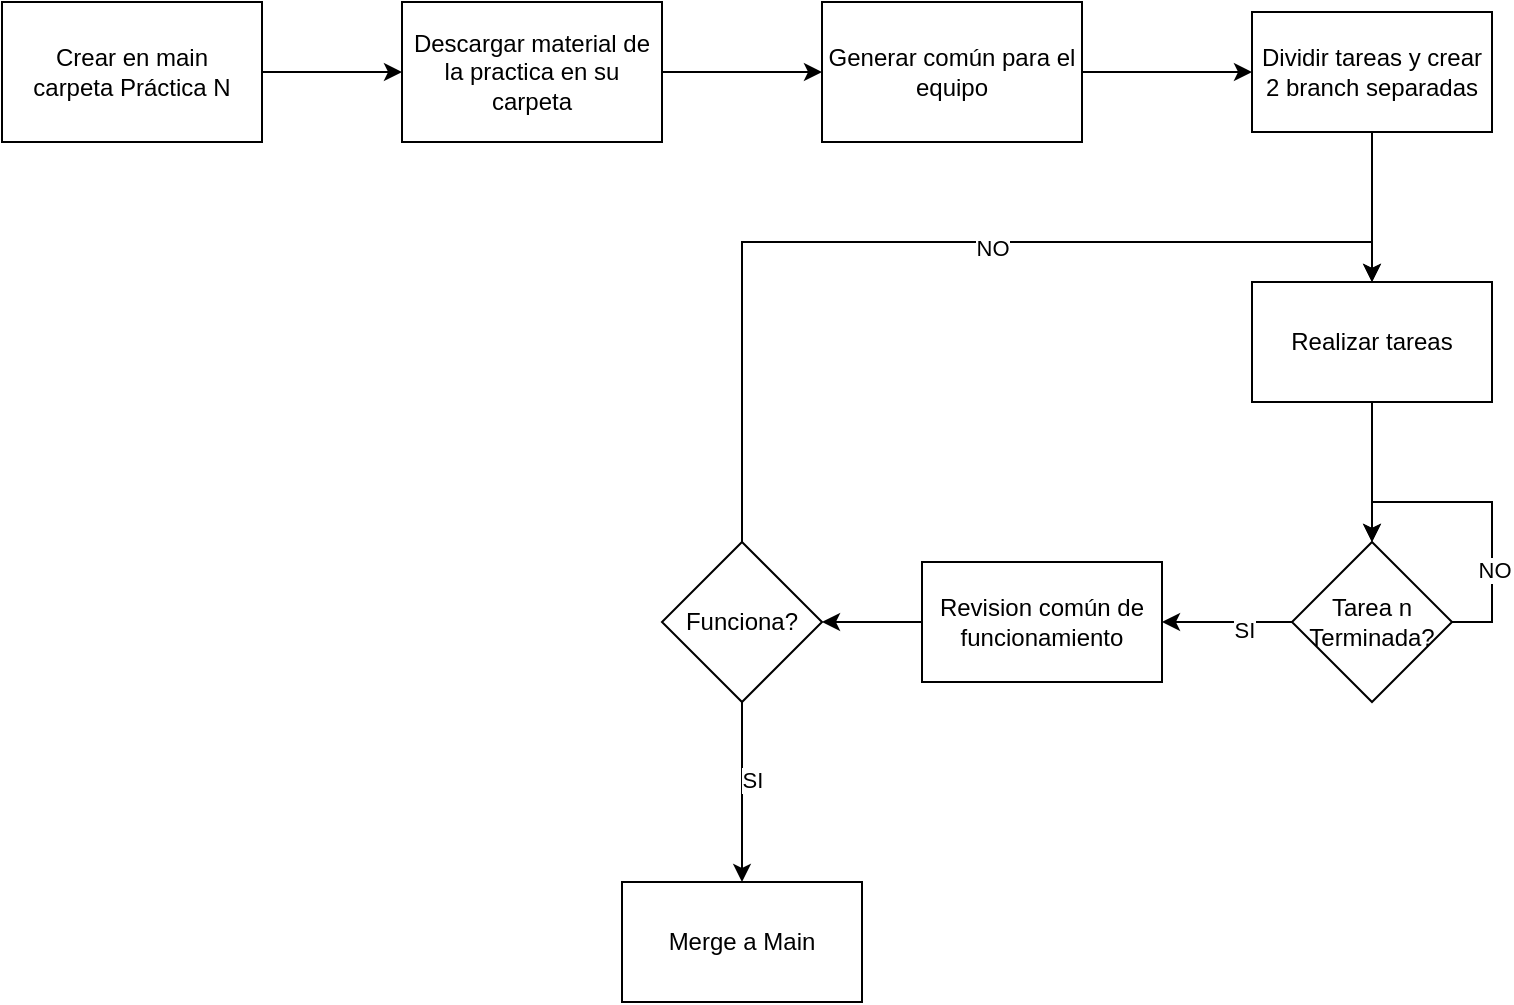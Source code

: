 <mxfile version="22.0.5" type="github">
  <diagram name="Page-1" id="ozxdBf5o1T0y6ycwpzWR">
    <mxGraphModel dx="857" dy="508" grid="1" gridSize="10" guides="1" tooltips="1" connect="1" arrows="1" fold="1" page="1" pageScale="1" pageWidth="850" pageHeight="1100" math="0" shadow="0">
      <root>
        <mxCell id="0" />
        <mxCell id="1" parent="0" />
        <mxCell id="duuN96d6mN_fn4IOZpLF-4" value="" style="edgeStyle=orthogonalEdgeStyle;rounded=0;orthogonalLoop=1;jettySize=auto;html=1;" edge="1" parent="1" source="duuN96d6mN_fn4IOZpLF-1" target="duuN96d6mN_fn4IOZpLF-3">
          <mxGeometry relative="1" as="geometry" />
        </mxCell>
        <mxCell id="duuN96d6mN_fn4IOZpLF-1" value="&lt;div&gt;Crear en main&lt;/div&gt;&lt;div&gt;carpeta Práctica N&lt;br&gt;&lt;/div&gt;" style="rounded=0;whiteSpace=wrap;html=1;" vertex="1" parent="1">
          <mxGeometry x="80" y="190" width="130" height="70" as="geometry" />
        </mxCell>
        <mxCell id="duuN96d6mN_fn4IOZpLF-6" value="" style="edgeStyle=orthogonalEdgeStyle;rounded=0;orthogonalLoop=1;jettySize=auto;html=1;" edge="1" parent="1" source="duuN96d6mN_fn4IOZpLF-3" target="duuN96d6mN_fn4IOZpLF-5">
          <mxGeometry relative="1" as="geometry" />
        </mxCell>
        <mxCell id="duuN96d6mN_fn4IOZpLF-3" value="Descargar material de la practica en su carpeta " style="whiteSpace=wrap;html=1;rounded=0;" vertex="1" parent="1">
          <mxGeometry x="280" y="190" width="130" height="70" as="geometry" />
        </mxCell>
        <mxCell id="duuN96d6mN_fn4IOZpLF-8" value="" style="edgeStyle=orthogonalEdgeStyle;rounded=0;orthogonalLoop=1;jettySize=auto;html=1;" edge="1" parent="1" source="duuN96d6mN_fn4IOZpLF-5" target="duuN96d6mN_fn4IOZpLF-7">
          <mxGeometry relative="1" as="geometry" />
        </mxCell>
        <mxCell id="duuN96d6mN_fn4IOZpLF-5" value="Generar común para el equipo" style="whiteSpace=wrap;html=1;rounded=0;" vertex="1" parent="1">
          <mxGeometry x="490" y="190" width="130" height="70" as="geometry" />
        </mxCell>
        <mxCell id="duuN96d6mN_fn4IOZpLF-10" value="" style="edgeStyle=orthogonalEdgeStyle;rounded=0;orthogonalLoop=1;jettySize=auto;html=1;" edge="1" parent="1" source="duuN96d6mN_fn4IOZpLF-7" target="duuN96d6mN_fn4IOZpLF-9">
          <mxGeometry relative="1" as="geometry" />
        </mxCell>
        <mxCell id="duuN96d6mN_fn4IOZpLF-7" value="Dividir tareas y crear 2 branch separadas" style="whiteSpace=wrap;html=1;rounded=0;" vertex="1" parent="1">
          <mxGeometry x="705" y="195" width="120" height="60" as="geometry" />
        </mxCell>
        <mxCell id="duuN96d6mN_fn4IOZpLF-12" value="" style="edgeStyle=orthogonalEdgeStyle;rounded=0;orthogonalLoop=1;jettySize=auto;html=1;" edge="1" parent="1" source="duuN96d6mN_fn4IOZpLF-9" target="duuN96d6mN_fn4IOZpLF-11">
          <mxGeometry relative="1" as="geometry" />
        </mxCell>
        <mxCell id="duuN96d6mN_fn4IOZpLF-9" value="Realizar tareas" style="whiteSpace=wrap;html=1;rounded=0;" vertex="1" parent="1">
          <mxGeometry x="705" y="330" width="120" height="60" as="geometry" />
        </mxCell>
        <mxCell id="duuN96d6mN_fn4IOZpLF-14" value="" style="edgeStyle=orthogonalEdgeStyle;rounded=0;orthogonalLoop=1;jettySize=auto;html=1;" edge="1" parent="1" source="duuN96d6mN_fn4IOZpLF-11" target="duuN96d6mN_fn4IOZpLF-20">
          <mxGeometry relative="1" as="geometry">
            <mxPoint x="665" y="500" as="targetPoint" />
          </mxGeometry>
        </mxCell>
        <mxCell id="duuN96d6mN_fn4IOZpLF-19" value="SI" style="edgeLabel;html=1;align=center;verticalAlign=middle;resizable=0;points=[];" vertex="1" connectable="0" parent="duuN96d6mN_fn4IOZpLF-14">
          <mxGeometry x="-0.267" y="4" relative="1" as="geometry">
            <mxPoint as="offset" />
          </mxGeometry>
        </mxCell>
        <mxCell id="duuN96d6mN_fn4IOZpLF-11" value="&lt;div&gt;Tarea n&lt;/div&gt;&lt;div&gt;Terminada?&lt;br&gt;&lt;/div&gt;" style="rhombus;whiteSpace=wrap;html=1;rounded=0;" vertex="1" parent="1">
          <mxGeometry x="725" y="460" width="80" height="80" as="geometry" />
        </mxCell>
        <mxCell id="duuN96d6mN_fn4IOZpLF-15" style="edgeStyle=orthogonalEdgeStyle;rounded=0;orthogonalLoop=1;jettySize=auto;html=1;exitX=1;exitY=0.5;exitDx=0;exitDy=0;entryX=0.5;entryY=0;entryDx=0;entryDy=0;" edge="1" parent="1" source="duuN96d6mN_fn4IOZpLF-11" target="duuN96d6mN_fn4IOZpLF-11">
          <mxGeometry relative="1" as="geometry">
            <Array as="points">
              <mxPoint x="825" y="500" />
              <mxPoint x="825" y="440" />
              <mxPoint x="765" y="440" />
            </Array>
          </mxGeometry>
        </mxCell>
        <mxCell id="duuN96d6mN_fn4IOZpLF-18" value="NO" style="edgeLabel;html=1;align=center;verticalAlign=middle;resizable=0;points=[];" vertex="1" connectable="0" parent="duuN96d6mN_fn4IOZpLF-15">
          <mxGeometry x="-0.426" y="-1" relative="1" as="geometry">
            <mxPoint as="offset" />
          </mxGeometry>
        </mxCell>
        <mxCell id="duuN96d6mN_fn4IOZpLF-22" value="" style="edgeStyle=orthogonalEdgeStyle;rounded=0;orthogonalLoop=1;jettySize=auto;html=1;" edge="1" parent="1" source="duuN96d6mN_fn4IOZpLF-20" target="duuN96d6mN_fn4IOZpLF-21">
          <mxGeometry relative="1" as="geometry" />
        </mxCell>
        <mxCell id="duuN96d6mN_fn4IOZpLF-20" value="Revision común de funcionamiento" style="whiteSpace=wrap;html=1;rounded=0;" vertex="1" parent="1">
          <mxGeometry x="540" y="470" width="120" height="60" as="geometry" />
        </mxCell>
        <mxCell id="duuN96d6mN_fn4IOZpLF-23" style="edgeStyle=orthogonalEdgeStyle;rounded=0;orthogonalLoop=1;jettySize=auto;html=1;exitX=0.5;exitY=0;exitDx=0;exitDy=0;entryX=0.5;entryY=0;entryDx=0;entryDy=0;" edge="1" parent="1" source="duuN96d6mN_fn4IOZpLF-21" target="duuN96d6mN_fn4IOZpLF-9">
          <mxGeometry relative="1" as="geometry" />
        </mxCell>
        <mxCell id="duuN96d6mN_fn4IOZpLF-24" value="NO" style="edgeLabel;html=1;align=center;verticalAlign=middle;resizable=0;points=[];" vertex="1" connectable="0" parent="duuN96d6mN_fn4IOZpLF-23">
          <mxGeometry x="0.132" y="-3" relative="1" as="geometry">
            <mxPoint as="offset" />
          </mxGeometry>
        </mxCell>
        <mxCell id="duuN96d6mN_fn4IOZpLF-26" value="" style="edgeStyle=orthogonalEdgeStyle;rounded=0;orthogonalLoop=1;jettySize=auto;html=1;" edge="1" parent="1" source="duuN96d6mN_fn4IOZpLF-21" target="duuN96d6mN_fn4IOZpLF-25">
          <mxGeometry relative="1" as="geometry" />
        </mxCell>
        <mxCell id="duuN96d6mN_fn4IOZpLF-27" value="SI" style="edgeLabel;html=1;align=center;verticalAlign=middle;resizable=0;points=[];" vertex="1" connectable="0" parent="duuN96d6mN_fn4IOZpLF-26">
          <mxGeometry x="-0.148" y="5" relative="1" as="geometry">
            <mxPoint as="offset" />
          </mxGeometry>
        </mxCell>
        <mxCell id="duuN96d6mN_fn4IOZpLF-21" value="Funciona?" style="rhombus;whiteSpace=wrap;html=1;rounded=0;" vertex="1" parent="1">
          <mxGeometry x="410" y="460" width="80" height="80" as="geometry" />
        </mxCell>
        <mxCell id="duuN96d6mN_fn4IOZpLF-25" value="Merge a Main" style="whiteSpace=wrap;html=1;rounded=0;" vertex="1" parent="1">
          <mxGeometry x="390" y="630" width="120" height="60" as="geometry" />
        </mxCell>
      </root>
    </mxGraphModel>
  </diagram>
</mxfile>
